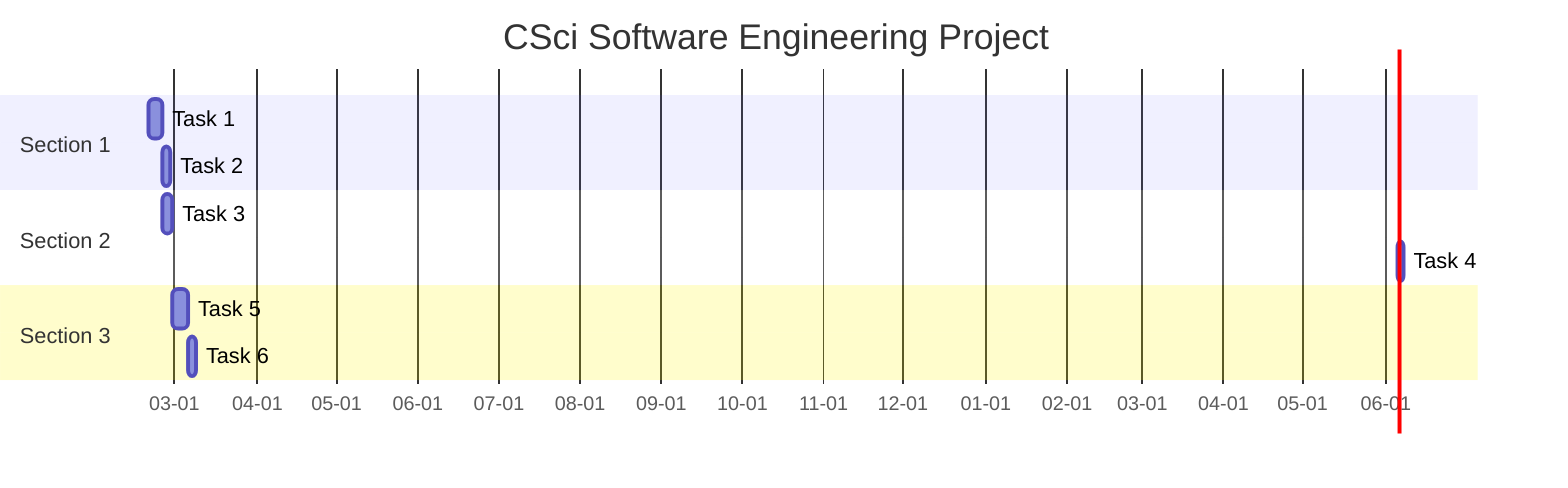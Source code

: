 gantt
    title CSci Software Engineering Project
    dateFormat  YYYY-MM-DD
    axisFormat  %m-%d

    section Section 1
    Task 1           :a1, 2025-02-19, 5d
    Task 2           :after a1, 3d

    section Section 2
    Task 3           :2025-02-24, 4d
    Task 4           :after a2, 2d

    section Section 3
    Task 5           :2025-02-28, 6d
    Task 6           :2025-03-06, 3d
